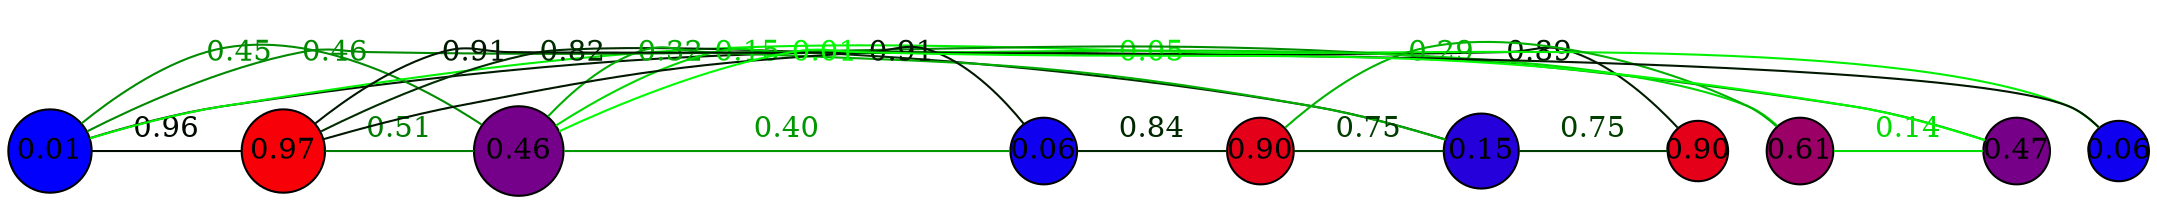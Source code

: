 graph G {
    splines=true;
    overlap=false;
    sep="1.0";
    edge [minlen=2, constraint=false];
    0 [label="0.01", style=filled, fillcolor="#0200fd", width=0.55, height=0.55, fixedsize=true, shape=circle];
    1 [label="0.15", style=filled, fillcolor="#2500da", width=0.50, height=0.50, fixedsize=true, shape=circle];
    2 [label="0.61", style=filled, fillcolor="#9a0065", width=0.45, height=0.45, fixedsize=true, shape=circle];
    3 [label="0.97", style=filled, fillcolor="#f70008", width=0.55, height=0.55, fixedsize=true, shape=circle];
    4 [label="0.90", style=filled, fillcolor="#e5001a", width=0.40, height=0.40, fixedsize=true, shape=circle];
    5 [label="0.46", style=filled, fillcolor="#75008a", width=0.60, height=0.60, fixedsize=true, shape=circle];
    6 [label="0.06", style=filled, fillcolor="#0f00f0", width=0.45, height=0.45, fixedsize=true, shape=circle];
    7 [label="0.06", style=filled, fillcolor="#0f00f0", width=0.40, height=0.40, fixedsize=true, shape=circle];
    8 [label="0.47", style=filled, fillcolor="#770088", width=0.45, height=0.45, fixedsize=true, shape=circle];
    9 [label="0.90", style=filled, fillcolor="#e5001a", width=0.45, height=0.45, fixedsize=true, shape=circle];
    0 -- 3 [weight=0.96, color="#000a00", fontcolor="#000a00", label="0.96"];
    0 -- 4 [weight=0.89, color="#001c00", fontcolor="#001c00", label="0.89"];
    0 -- 5 [weight=0.45, color="#008b00", fontcolor="#008b00", label="0.45"];
    0 -- 7 [weight=0.05, color="#00f100", fontcolor="#00f100", label="0.05"];
    0 -- 8 [weight=0.46, color="#008a00", fontcolor="#008a00", label="0.46"];
    1 -- 3 [weight=0.82, color="#002d00", fontcolor="#002d00", label="0.82"];
    1 -- 4 [weight=0.75, color="#003f00", fontcolor="#003f00", label="0.75"];
    1 -- 5 [weight=0.32, color="#00ae00", fontcolor="#00ae00", label="0.32"];
    1 -- 9 [weight=0.75, color="#003e00", fontcolor="#003e00", label="0.75"];
    2 -- 5 [weight=0.15, color="#00d900", fontcolor="#00d900", label="0.15"];
    2 -- 8 [weight=0.14, color="#00db00", fontcolor="#00db00", label="0.14"];
    2 -- 9 [weight=0.29, color="#00b300", fontcolor="#00b300", label="0.29"];
    3 -- 5 [weight=0.51, color="#007d00", fontcolor="#007d00", label="0.51"];
    3 -- 6 [weight=0.91, color="#001700", fontcolor="#001700", label="0.91"];
    3 -- 7 [weight=0.91, color="#001700", fontcolor="#001700", label="0.91"];
    5 -- 6 [weight=0.40, color="#009800", fontcolor="#009800", label="0.40"];
    5 -- 8 [weight=0.01, color="#00fc00", fontcolor="#00fc00", label="0.01"];
    6 -- 9 [weight=0.84, color="#002800", fontcolor="#002800", label="0.84"];
}
